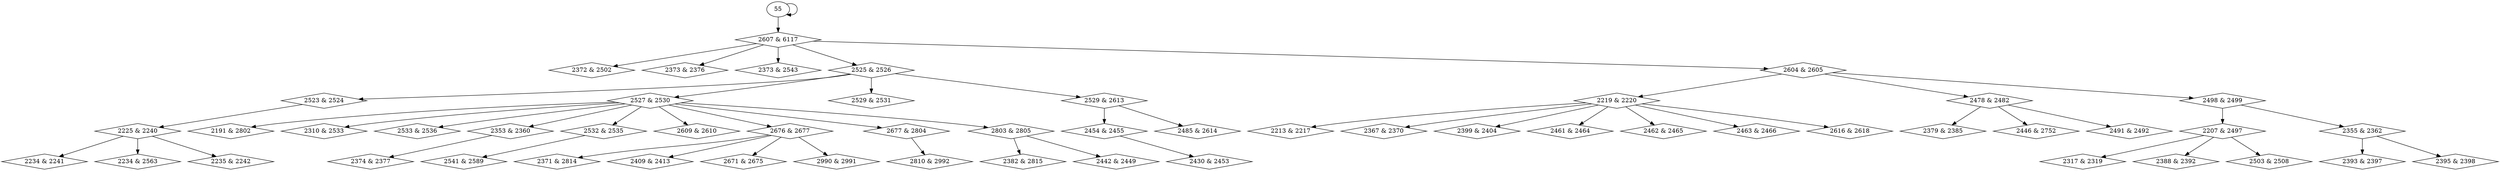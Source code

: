digraph {
0 [label = "2191 & 2802", shape = diamond];
1 [label = "2207 & 2497", shape = diamond];
2 [label = "2213 & 2217", shape = diamond];
3 [label = "2219 & 2220", shape = diamond];
4 [label = "2225 & 2240", shape = diamond];
5 [label = "2234 & 2241", shape = diamond];
6 [label = "2234 & 2563", shape = diamond];
7 [label = "2235 & 2242", shape = diamond];
8 [label = "2310 & 2533", shape = diamond];
9 [label = "2533 & 2536", shape = diamond];
10 [label = "2317 & 2319", shape = diamond];
11 [label = "2353 & 2360", shape = diamond];
12 [label = "2355 & 2362", shape = diamond];
13 [label = "2367 & 2370", shape = diamond];
14 [label = "2371 & 2814", shape = diamond];
15 [label = "2372 & 2502", shape = diamond];
16 [label = "2373 & 2376", shape = diamond];
17 [label = "2373 & 2543", shape = diamond];
18 [label = "2374 & 2377", shape = diamond];
19 [label = "2379 & 2385", shape = diamond];
20 [label = "2382 & 2815", shape = diamond];
21 [label = "2388 & 2392", shape = diamond];
22 [label = "2393 & 2397", shape = diamond];
23 [label = "2395 & 2398", shape = diamond];
24 [label = "2399 & 2404", shape = diamond];
25 [label = "2409 & 2413", shape = diamond];
26 [label = "2430 & 2453", shape = diamond];
27 [label = "2442 & 2449", shape = diamond];
28 [label = "2446 & 2752", shape = diamond];
29 [label = "2454 & 2455", shape = diamond];
30 [label = "2461 & 2464", shape = diamond];
31 [label = "2462 & 2465", shape = diamond];
32 [label = "2463 & 2466", shape = diamond];
33 [label = "2478 & 2482", shape = diamond];
34 [label = "2485 & 2614", shape = diamond];
35 [label = "2491 & 2492", shape = diamond];
36 [label = "2498 & 2499", shape = diamond];
37 [label = "2503 & 2508", shape = diamond];
38 [label = "2523 & 2524", shape = diamond];
39 [label = "2525 & 2526", shape = diamond];
40 [label = "2527 & 2530", shape = diamond];
41 [label = "2529 & 2531", shape = diamond];
42 [label = "2529 & 2613", shape = diamond];
43 [label = "2532 & 2535", shape = diamond];
44 [label = "2541 & 2589", shape = diamond];
45 [label = "2604 & 2605", shape = diamond];
46 [label = "2607 & 6117", shape = diamond];
47 [label = "2609 & 2610", shape = diamond];
48 [label = "2616 & 2618", shape = diamond];
49 [label = "2671 & 2675", shape = diamond];
50 [label = "2676 & 2677", shape = diamond];
51 [label = "2677 & 2804", shape = diamond];
52 [label = "2803 & 2805", shape = diamond];
53 [label = "2810 & 2992", shape = diamond];
54 [label = "2990 & 2991", shape = diamond];
40 -> 0;
36 -> 1;
3 -> 2;
45 -> 3;
38 -> 4;
4 -> 5;
4 -> 6;
4 -> 7;
40 -> 8;
40 -> 9;
1 -> 10;
40 -> 11;
36 -> 12;
3 -> 13;
50 -> 14;
46 -> 15;
46 -> 16;
46 -> 17;
11 -> 18;
33 -> 19;
52 -> 20;
1 -> 21;
12 -> 22;
12 -> 23;
3 -> 24;
50 -> 25;
29 -> 26;
52 -> 27;
33 -> 28;
42 -> 29;
3 -> 30;
3 -> 31;
3 -> 32;
45 -> 33;
42 -> 34;
33 -> 35;
45 -> 36;
1 -> 37;
39 -> 38;
46 -> 39;
39 -> 40;
39 -> 41;
39 -> 42;
40 -> 43;
43 -> 44;
46 -> 45;
55 -> 46;
40 -> 47;
3 -> 48;
50 -> 49;
40 -> 50;
40 -> 51;
40 -> 52;
51 -> 53;
50 -> 54;
55 -> 55;
}
